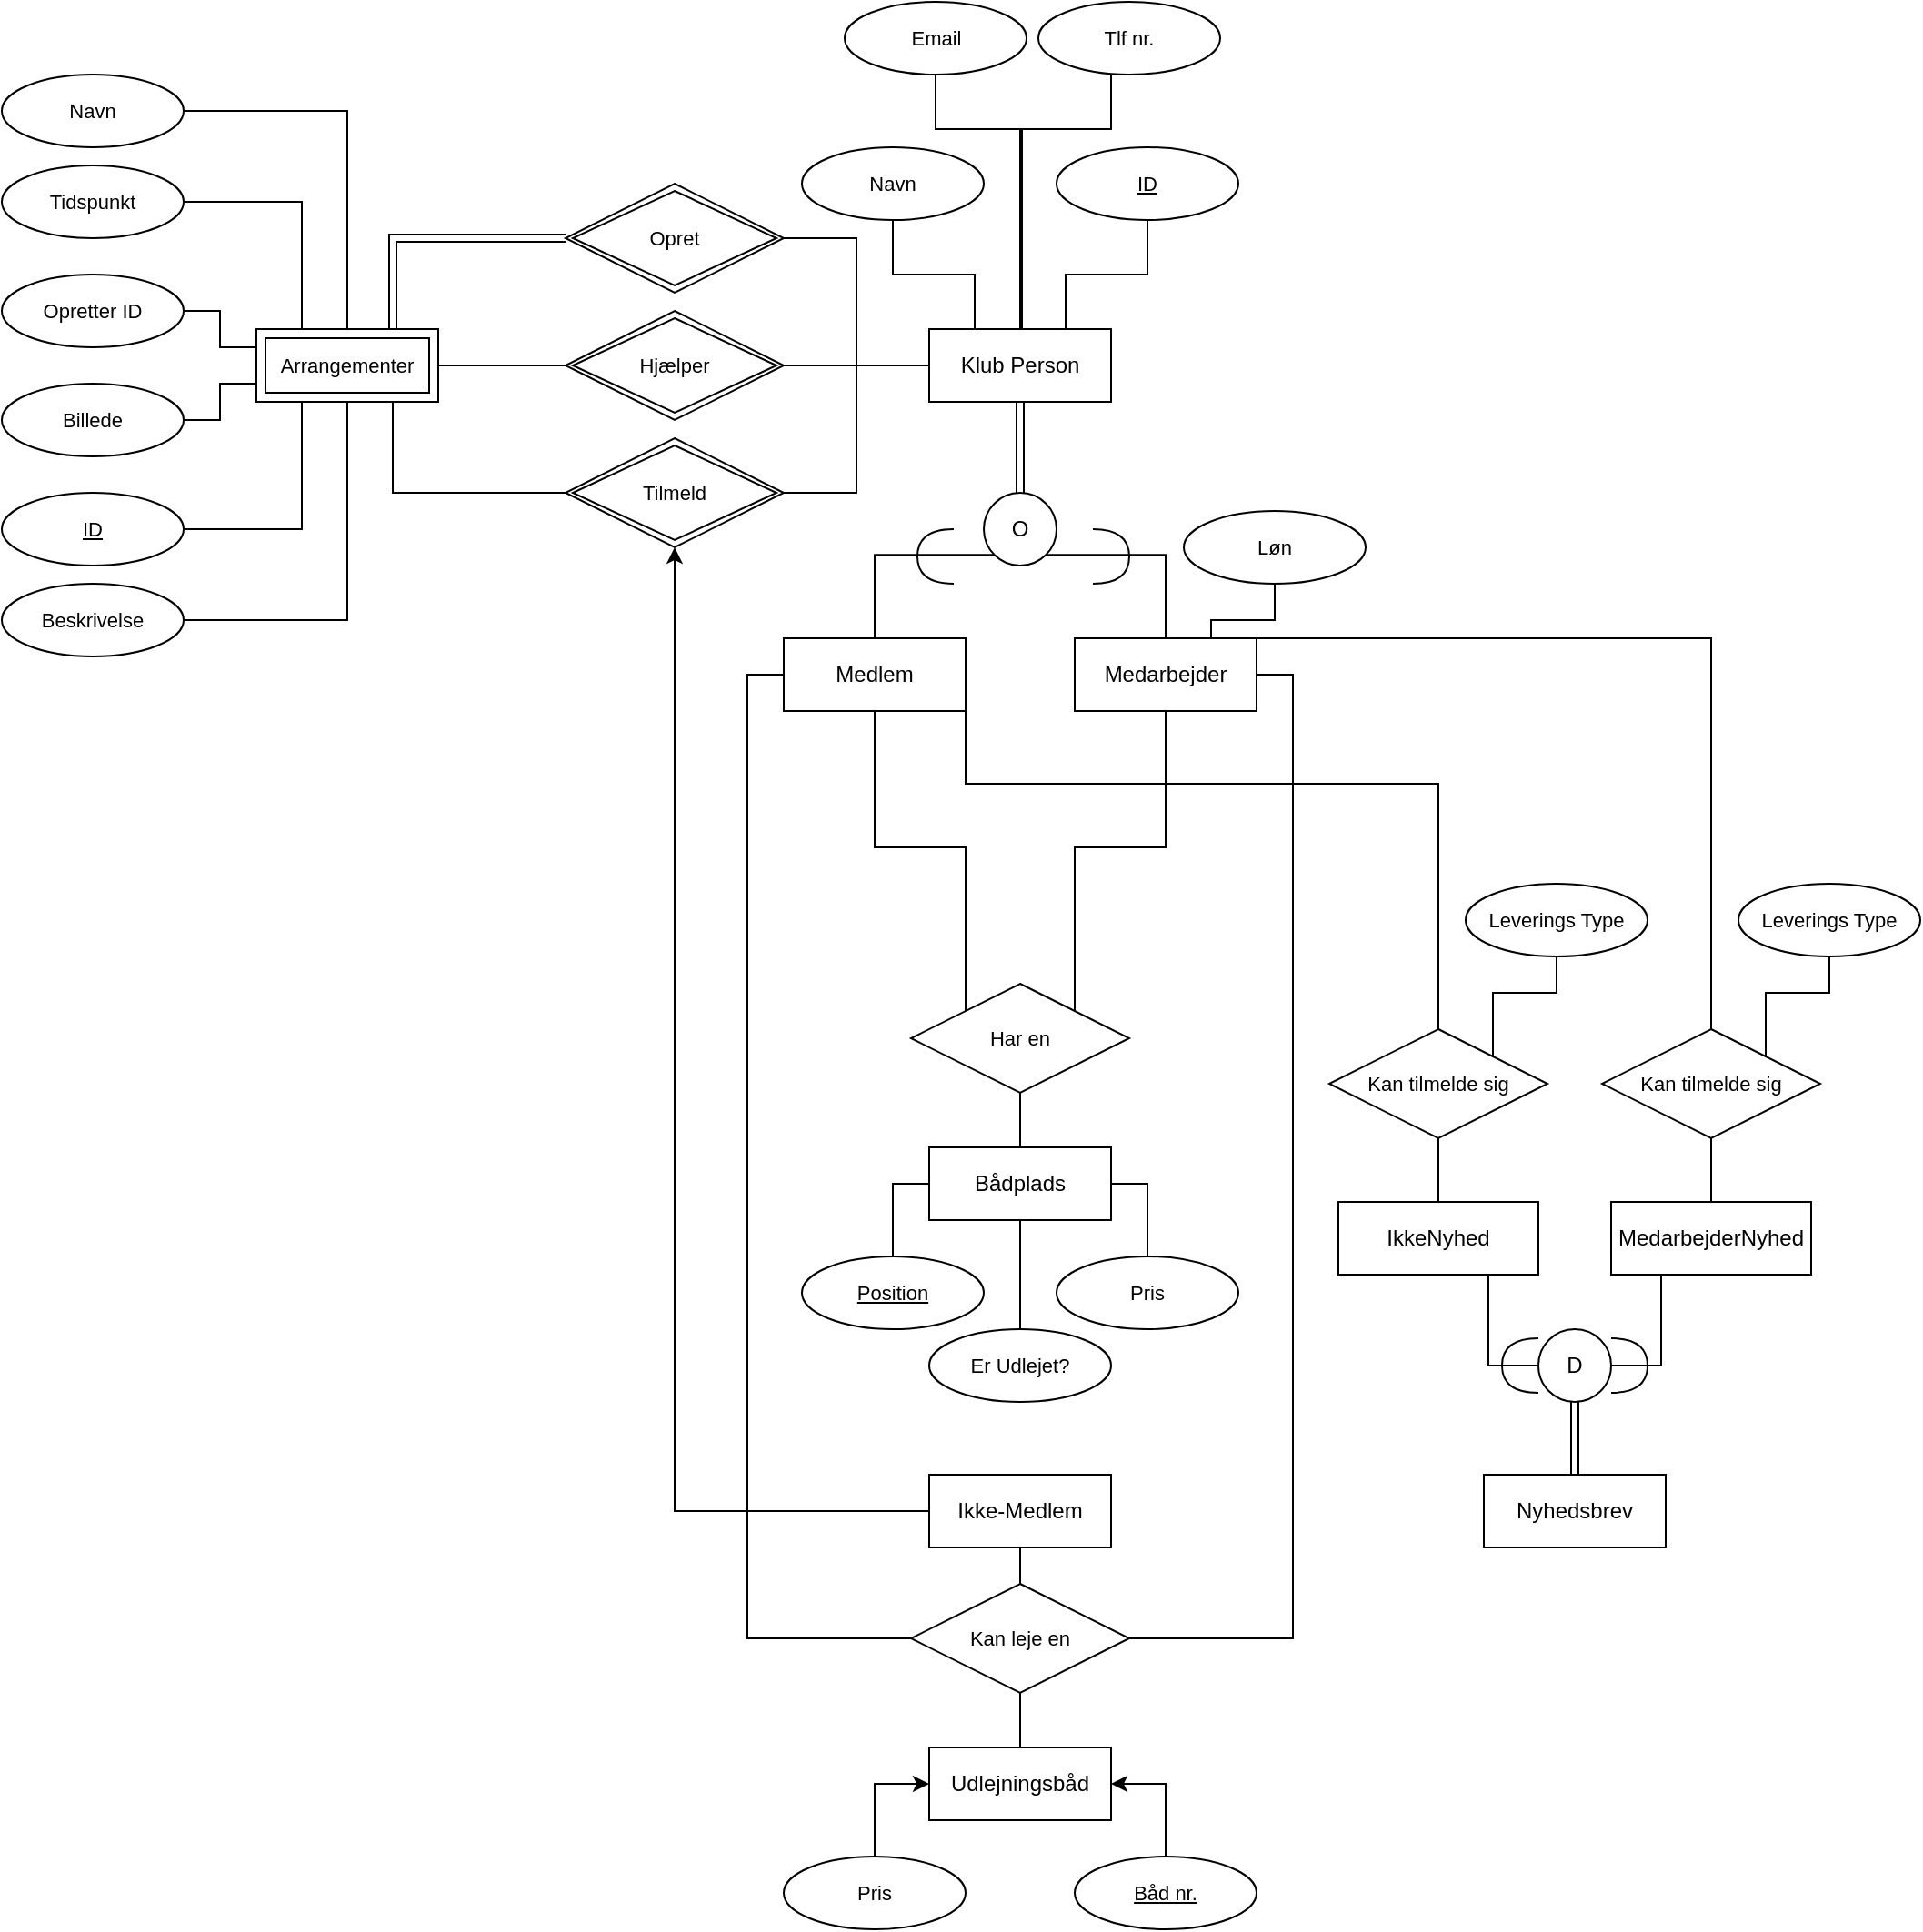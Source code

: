 <mxfile version="24.0.4" type="device">
  <diagram name="Page-1" id="0Zbd8G5VncU709x-szAZ">
    <mxGraphModel dx="1062" dy="619" grid="1" gridSize="10" guides="1" tooltips="1" connect="1" arrows="1" fold="1" page="1" pageScale="1" pageWidth="3300" pageHeight="4681" math="0" shadow="0">
      <root>
        <mxCell id="0" />
        <mxCell id="1" parent="0" />
        <mxCell id="HdUD7hzHtNREhUifunQa-23" style="edgeStyle=orthogonalEdgeStyle;rounded=0;orthogonalLoop=1;jettySize=auto;html=1;exitX=0.5;exitY=1;exitDx=0;exitDy=0;endArrow=none;endFill=0;shape=link;" parent="1" source="HdUD7hzHtNREhUifunQa-21" target="HdUD7hzHtNREhUifunQa-22" edge="1">
          <mxGeometry relative="1" as="geometry" />
        </mxCell>
        <mxCell id="HdUD7hzHtNREhUifunQa-49" style="edgeStyle=orthogonalEdgeStyle;rounded=0;orthogonalLoop=1;jettySize=auto;html=1;exitX=0.25;exitY=0;exitDx=0;exitDy=0;entryX=0.5;entryY=1;entryDx=0;entryDy=0;strokeColor=default;align=center;verticalAlign=middle;fontFamily=Helvetica;fontSize=11;fontColor=default;labelBackgroundColor=default;endArrow=none;endFill=0;" parent="1" source="HdUD7hzHtNREhUifunQa-21" target="HdUD7hzHtNREhUifunQa-48" edge="1">
          <mxGeometry relative="1" as="geometry" />
        </mxCell>
        <mxCell id="HdUD7hzHtNREhUifunQa-76" style="edgeStyle=orthogonalEdgeStyle;rounded=0;orthogonalLoop=1;jettySize=auto;html=1;exitX=0;exitY=0.5;exitDx=0;exitDy=0;entryX=1;entryY=0.5;entryDx=0;entryDy=0;strokeColor=default;align=center;verticalAlign=middle;fontFamily=Helvetica;fontSize=11;fontColor=default;labelBackgroundColor=default;endArrow=none;endFill=0;" parent="1" source="HdUD7hzHtNREhUifunQa-21" target="HdUD7hzHtNREhUifunQa-75" edge="1">
          <mxGeometry relative="1" as="geometry" />
        </mxCell>
        <mxCell id="HdUD7hzHtNREhUifunQa-21" value="Klub Person" style="whiteSpace=wrap;html=1;align=center;" parent="1" vertex="1">
          <mxGeometry x="970" y="430" width="100" height="40" as="geometry" />
        </mxCell>
        <mxCell id="HdUD7hzHtNREhUifunQa-26" style="edgeStyle=orthogonalEdgeStyle;rounded=0;orthogonalLoop=1;jettySize=auto;html=1;exitX=1;exitY=1;exitDx=0;exitDy=0;entryX=0.5;entryY=0;entryDx=0;entryDy=0;strokeColor=default;align=center;verticalAlign=middle;fontFamily=Helvetica;fontSize=11;fontColor=default;labelBackgroundColor=default;endArrow=none;endFill=0;" parent="1" source="HdUD7hzHtNREhUifunQa-22" target="HdUD7hzHtNREhUifunQa-25" edge="1">
          <mxGeometry relative="1" as="geometry" />
        </mxCell>
        <mxCell id="HdUD7hzHtNREhUifunQa-27" style="edgeStyle=orthogonalEdgeStyle;rounded=0;orthogonalLoop=1;jettySize=auto;html=1;exitX=0;exitY=1;exitDx=0;exitDy=0;entryX=0.5;entryY=0;entryDx=0;entryDy=0;strokeColor=default;align=center;verticalAlign=middle;fontFamily=Helvetica;fontSize=11;fontColor=default;labelBackgroundColor=default;endArrow=none;endFill=0;" parent="1" source="HdUD7hzHtNREhUifunQa-22" target="HdUD7hzHtNREhUifunQa-24" edge="1">
          <mxGeometry relative="1" as="geometry" />
        </mxCell>
        <mxCell id="HdUD7hzHtNREhUifunQa-22" value="O" style="ellipse;whiteSpace=wrap;html=1;aspect=fixed;" parent="1" vertex="1">
          <mxGeometry x="1000" y="520" width="40" height="40" as="geometry" />
        </mxCell>
        <mxCell id="HdUD7hzHtNREhUifunQa-57" style="edgeStyle=orthogonalEdgeStyle;rounded=0;orthogonalLoop=1;jettySize=auto;html=1;exitX=0.5;exitY=1;exitDx=0;exitDy=0;entryX=0;entryY=0;entryDx=0;entryDy=0;strokeColor=default;align=center;verticalAlign=middle;fontFamily=Helvetica;fontSize=11;fontColor=default;labelBackgroundColor=default;endArrow=none;endFill=0;" parent="1" source="HdUD7hzHtNREhUifunQa-24" target="HdUD7hzHtNREhUifunQa-55" edge="1">
          <mxGeometry relative="1" as="geometry" />
        </mxCell>
        <mxCell id="HdUD7hzHtNREhUifunQa-64" style="edgeStyle=orthogonalEdgeStyle;rounded=0;orthogonalLoop=1;jettySize=auto;html=1;exitX=0;exitY=0.5;exitDx=0;exitDy=0;entryX=0;entryY=0.5;entryDx=0;entryDy=0;strokeColor=default;align=center;verticalAlign=middle;fontFamily=Helvetica;fontSize=11;fontColor=default;labelBackgroundColor=default;endArrow=none;endFill=0;" parent="1" source="HdUD7hzHtNREhUifunQa-24" target="HdUD7hzHtNREhUifunQa-60" edge="1">
          <mxGeometry relative="1" as="geometry" />
        </mxCell>
        <mxCell id="TPy-PbvYe51R08lRRo0S-53" style="edgeStyle=orthogonalEdgeStyle;rounded=0;orthogonalLoop=1;jettySize=auto;html=1;exitX=1;exitY=1;exitDx=0;exitDy=0;entryX=0.5;entryY=0;entryDx=0;entryDy=0;endArrow=none;endFill=0;" edge="1" parent="1" source="HdUD7hzHtNREhUifunQa-24" target="TPy-PbvYe51R08lRRo0S-43">
          <mxGeometry relative="1" as="geometry">
            <Array as="points">
              <mxPoint x="990" y="680" />
              <mxPoint x="1250" y="680" />
            </Array>
          </mxGeometry>
        </mxCell>
        <mxCell id="HdUD7hzHtNREhUifunQa-24" value="Medlem" style="whiteSpace=wrap;html=1;align=center;" parent="1" vertex="1">
          <mxGeometry x="890" y="600" width="100" height="40" as="geometry" />
        </mxCell>
        <mxCell id="HdUD7hzHtNREhUifunQa-58" style="edgeStyle=orthogonalEdgeStyle;rounded=0;orthogonalLoop=1;jettySize=auto;html=1;exitX=0.5;exitY=1;exitDx=0;exitDy=0;entryX=1;entryY=0;entryDx=0;entryDy=0;strokeColor=default;align=center;verticalAlign=middle;fontFamily=Helvetica;fontSize=11;fontColor=default;labelBackgroundColor=default;endArrow=none;endFill=0;" parent="1" source="HdUD7hzHtNREhUifunQa-25" target="HdUD7hzHtNREhUifunQa-55" edge="1">
          <mxGeometry relative="1" as="geometry" />
        </mxCell>
        <mxCell id="HdUD7hzHtNREhUifunQa-63" style="edgeStyle=orthogonalEdgeStyle;rounded=0;orthogonalLoop=1;jettySize=auto;html=1;exitX=1;exitY=0.5;exitDx=0;exitDy=0;entryX=1;entryY=0.5;entryDx=0;entryDy=0;strokeColor=default;align=center;verticalAlign=middle;fontFamily=Helvetica;fontSize=11;fontColor=default;labelBackgroundColor=default;endArrow=none;endFill=0;" parent="1" source="HdUD7hzHtNREhUifunQa-25" target="HdUD7hzHtNREhUifunQa-60" edge="1">
          <mxGeometry relative="1" as="geometry" />
        </mxCell>
        <mxCell id="TPy-PbvYe51R08lRRo0S-49" style="edgeStyle=orthogonalEdgeStyle;rounded=0;orthogonalLoop=1;jettySize=auto;html=1;exitX=1;exitY=0;exitDx=0;exitDy=0;entryX=0.5;entryY=0;entryDx=0;entryDy=0;endArrow=none;endFill=0;" edge="1" parent="1" source="HdUD7hzHtNREhUifunQa-25" target="HdUD7hzHtNREhUifunQa-81">
          <mxGeometry relative="1" as="geometry">
            <Array as="points">
              <mxPoint x="1400" y="600" />
            </Array>
          </mxGeometry>
        </mxCell>
        <mxCell id="HdUD7hzHtNREhUifunQa-25" value="Medarbejder" style="whiteSpace=wrap;html=1;align=center;" parent="1" vertex="1">
          <mxGeometry x="1050" y="600" width="100" height="40" as="geometry" />
        </mxCell>
        <mxCell id="HdUD7hzHtNREhUifunQa-28" value="" style="shape=requiredInterface;html=1;verticalLabelPosition=bottom;sketch=0;" parent="1" vertex="1">
          <mxGeometry x="1060" y="540" width="20" height="30" as="geometry" />
        </mxCell>
        <mxCell id="HdUD7hzHtNREhUifunQa-31" value="" style="shape=requiredInterface;html=1;verticalLabelPosition=bottom;sketch=0;rotation=-180;" parent="1" vertex="1">
          <mxGeometry x="963.5" y="540" width="20" height="30" as="geometry" />
        </mxCell>
        <mxCell id="HdUD7hzHtNREhUifunQa-65" style="edgeStyle=orthogonalEdgeStyle;rounded=0;orthogonalLoop=1;jettySize=auto;html=1;exitX=0.5;exitY=1;exitDx=0;exitDy=0;entryX=0.5;entryY=0;entryDx=0;entryDy=0;strokeColor=default;align=center;verticalAlign=middle;fontFamily=Helvetica;fontSize=11;fontColor=default;labelBackgroundColor=default;endArrow=none;endFill=0;" parent="1" source="HdUD7hzHtNREhUifunQa-33" target="HdUD7hzHtNREhUifunQa-60" edge="1">
          <mxGeometry relative="1" as="geometry" />
        </mxCell>
        <mxCell id="TPy-PbvYe51R08lRRo0S-33" style="edgeStyle=orthogonalEdgeStyle;rounded=0;orthogonalLoop=1;jettySize=auto;html=1;exitX=0;exitY=0.5;exitDx=0;exitDy=0;entryX=0.5;entryY=1;entryDx=0;entryDy=0;" edge="1" parent="1" source="HdUD7hzHtNREhUifunQa-33" target="HdUD7hzHtNREhUifunQa-75">
          <mxGeometry relative="1" as="geometry" />
        </mxCell>
        <mxCell id="HdUD7hzHtNREhUifunQa-33" value="Ikke-Medlem" style="whiteSpace=wrap;html=1;align=center;" parent="1" vertex="1">
          <mxGeometry x="970" y="1060" width="100" height="40" as="geometry" />
        </mxCell>
        <mxCell id="HdUD7hzHtNREhUifunQa-36" value="Nyhedsbrev" style="whiteSpace=wrap;html=1;align=center;" parent="1" vertex="1">
          <mxGeometry x="1275" y="1060" width="100" height="40" as="geometry" />
        </mxCell>
        <mxCell id="HdUD7hzHtNREhUifunQa-68" style="edgeStyle=orthogonalEdgeStyle;rounded=0;orthogonalLoop=1;jettySize=auto;html=1;exitX=0.25;exitY=1;exitDx=0;exitDy=0;entryX=1;entryY=0.5;entryDx=0;entryDy=0;strokeColor=default;align=center;verticalAlign=middle;fontFamily=Helvetica;fontSize=11;fontColor=default;labelBackgroundColor=default;endArrow=none;endFill=0;" parent="1" source="HdUD7hzHtNREhUifunQa-37" target="HdUD7hzHtNREhUifunQa-39" edge="1">
          <mxGeometry relative="1" as="geometry" />
        </mxCell>
        <mxCell id="HdUD7hzHtNREhUifunQa-37" value="MedarbejderNyhed" style="whiteSpace=wrap;html=1;align=center;" parent="1" vertex="1">
          <mxGeometry x="1345" y="910" width="110" height="40" as="geometry" />
        </mxCell>
        <mxCell id="HdUD7hzHtNREhUifunQa-67" style="edgeStyle=orthogonalEdgeStyle;rounded=0;orthogonalLoop=1;jettySize=auto;html=1;exitX=0.75;exitY=1;exitDx=0;exitDy=0;entryX=0;entryY=0.5;entryDx=0;entryDy=0;strokeColor=default;align=center;verticalAlign=middle;fontFamily=Helvetica;fontSize=11;fontColor=default;labelBackgroundColor=default;endArrow=none;endFill=0;" parent="1" source="HdUD7hzHtNREhUifunQa-38" target="HdUD7hzHtNREhUifunQa-39" edge="1">
          <mxGeometry relative="1" as="geometry" />
        </mxCell>
        <mxCell id="HdUD7hzHtNREhUifunQa-38" value="IkkeNyhed" style="whiteSpace=wrap;html=1;align=center;" parent="1" vertex="1">
          <mxGeometry x="1195" y="910" width="110" height="40" as="geometry" />
        </mxCell>
        <mxCell id="HdUD7hzHtNREhUifunQa-69" style="edgeStyle=orthogonalEdgeStyle;rounded=0;orthogonalLoop=1;jettySize=auto;html=1;exitX=0.5;exitY=1;exitDx=0;exitDy=0;entryX=0.5;entryY=0;entryDx=0;entryDy=0;strokeColor=default;align=center;verticalAlign=middle;fontFamily=Helvetica;fontSize=11;fontColor=default;labelBackgroundColor=default;endArrow=none;endFill=0;shape=link;" parent="1" source="HdUD7hzHtNREhUifunQa-39" target="HdUD7hzHtNREhUifunQa-36" edge="1">
          <mxGeometry relative="1" as="geometry" />
        </mxCell>
        <mxCell id="HdUD7hzHtNREhUifunQa-39" value="D" style="ellipse;whiteSpace=wrap;html=1;aspect=fixed;" parent="1" vertex="1">
          <mxGeometry x="1305" y="980" width="40" height="40" as="geometry" />
        </mxCell>
        <mxCell id="HdUD7hzHtNREhUifunQa-47" style="edgeStyle=orthogonalEdgeStyle;rounded=0;orthogonalLoop=1;jettySize=auto;html=1;exitX=0.5;exitY=1;exitDx=0;exitDy=0;entryX=0.75;entryY=0;entryDx=0;entryDy=0;strokeColor=default;align=center;verticalAlign=middle;fontFamily=Helvetica;fontSize=11;fontColor=default;labelBackgroundColor=default;endArrow=none;endFill=0;" parent="1" source="HdUD7hzHtNREhUifunQa-46" target="HdUD7hzHtNREhUifunQa-21" edge="1">
          <mxGeometry relative="1" as="geometry" />
        </mxCell>
        <mxCell id="HdUD7hzHtNREhUifunQa-46" value="ID" style="ellipse;whiteSpace=wrap;html=1;align=center;fontStyle=4;fontFamily=Helvetica;fontSize=11;fontColor=default;labelBackgroundColor=default;" parent="1" vertex="1">
          <mxGeometry x="1040" y="330" width="100" height="40" as="geometry" />
        </mxCell>
        <mxCell id="HdUD7hzHtNREhUifunQa-48" value="Navn" style="ellipse;whiteSpace=wrap;html=1;align=center;fontFamily=Helvetica;fontSize=11;fontColor=default;labelBackgroundColor=default;" parent="1" vertex="1">
          <mxGeometry x="900" y="330" width="100" height="40" as="geometry" />
        </mxCell>
        <mxCell id="TPy-PbvYe51R08lRRo0S-34" style="edgeStyle=orthogonalEdgeStyle;rounded=0;orthogonalLoop=1;jettySize=auto;html=1;exitX=0.5;exitY=1;exitDx=0;exitDy=0;endArrow=none;endFill=0;" edge="1" parent="1" source="HdUD7hzHtNREhUifunQa-50">
          <mxGeometry relative="1" as="geometry">
            <mxPoint x="1020.0" y="430.0" as="targetPoint" />
            <Array as="points">
              <mxPoint x="973" y="320" />
              <mxPoint x="1021" y="320" />
              <mxPoint x="1021" y="430" />
            </Array>
          </mxGeometry>
        </mxCell>
        <mxCell id="HdUD7hzHtNREhUifunQa-50" value="Email" style="ellipse;whiteSpace=wrap;html=1;align=center;fontFamily=Helvetica;fontSize=11;fontColor=default;labelBackgroundColor=default;" parent="1" vertex="1">
          <mxGeometry x="923.5" y="250" width="100" height="40" as="geometry" />
        </mxCell>
        <mxCell id="HdUD7hzHtNREhUifunQa-52" value="Bådplads" style="whiteSpace=wrap;html=1;align=center;" parent="1" vertex="1">
          <mxGeometry x="970" y="880" width="100" height="40" as="geometry" />
        </mxCell>
        <mxCell id="HdUD7hzHtNREhUifunQa-53" value="Udlejningsbåd" style="whiteSpace=wrap;html=1;align=center;" parent="1" vertex="1">
          <mxGeometry x="970" y="1210" width="100" height="40" as="geometry" />
        </mxCell>
        <mxCell id="HdUD7hzHtNREhUifunQa-59" style="edgeStyle=orthogonalEdgeStyle;rounded=0;orthogonalLoop=1;jettySize=auto;html=1;exitX=0.5;exitY=1;exitDx=0;exitDy=0;entryX=0.5;entryY=0;entryDx=0;entryDy=0;strokeColor=default;align=center;verticalAlign=middle;fontFamily=Helvetica;fontSize=11;fontColor=default;labelBackgroundColor=default;endArrow=none;endFill=0;" parent="1" source="HdUD7hzHtNREhUifunQa-55" target="HdUD7hzHtNREhUifunQa-52" edge="1">
          <mxGeometry relative="1" as="geometry" />
        </mxCell>
        <mxCell id="HdUD7hzHtNREhUifunQa-55" value="Har en" style="shape=rhombus;perimeter=rhombusPerimeter;whiteSpace=wrap;html=1;align=center;fontFamily=Helvetica;fontSize=11;fontColor=default;labelBackgroundColor=default;" parent="1" vertex="1">
          <mxGeometry x="960" y="790" width="120" height="60" as="geometry" />
        </mxCell>
        <mxCell id="HdUD7hzHtNREhUifunQa-66" style="edgeStyle=orthogonalEdgeStyle;rounded=0;orthogonalLoop=1;jettySize=auto;html=1;exitX=0.5;exitY=1;exitDx=0;exitDy=0;entryX=0.5;entryY=0;entryDx=0;entryDy=0;strokeColor=default;align=center;verticalAlign=middle;fontFamily=Helvetica;fontSize=11;fontColor=default;labelBackgroundColor=default;endArrow=none;endFill=0;" parent="1" source="HdUD7hzHtNREhUifunQa-60" target="HdUD7hzHtNREhUifunQa-53" edge="1">
          <mxGeometry relative="1" as="geometry" />
        </mxCell>
        <mxCell id="HdUD7hzHtNREhUifunQa-60" value="Kan leje en" style="shape=rhombus;perimeter=rhombusPerimeter;whiteSpace=wrap;html=1;align=center;fontFamily=Helvetica;fontSize=11;fontColor=default;labelBackgroundColor=default;" parent="1" vertex="1">
          <mxGeometry x="960" y="1120" width="120" height="60" as="geometry" />
        </mxCell>
        <mxCell id="HdUD7hzHtNREhUifunQa-70" value="Arrangementer" style="shape=ext;margin=3;double=1;whiteSpace=wrap;html=1;align=center;fontFamily=Helvetica;fontSize=11;fontColor=default;labelBackgroundColor=default;" parent="1" vertex="1">
          <mxGeometry x="600" y="430" width="100" height="40" as="geometry" />
        </mxCell>
        <mxCell id="HdUD7hzHtNREhUifunQa-74" style="edgeStyle=orthogonalEdgeStyle;rounded=0;orthogonalLoop=1;jettySize=auto;html=1;exitX=1;exitY=0.5;exitDx=0;exitDy=0;entryX=0;entryY=0.5;entryDx=0;entryDy=0;strokeColor=default;align=center;verticalAlign=middle;fontFamily=Helvetica;fontSize=11;fontColor=default;labelBackgroundColor=default;endArrow=none;endFill=0;" parent="1" source="HdUD7hzHtNREhUifunQa-72" target="HdUD7hzHtNREhUifunQa-21" edge="1">
          <mxGeometry relative="1" as="geometry" />
        </mxCell>
        <mxCell id="TPy-PbvYe51R08lRRo0S-32" style="edgeStyle=orthogonalEdgeStyle;rounded=0;orthogonalLoop=1;jettySize=auto;html=1;exitX=0;exitY=0.5;exitDx=0;exitDy=0;entryX=0.75;entryY=0;entryDx=0;entryDy=0;endArrow=none;endFill=0;shape=link;" edge="1" parent="1" source="HdUD7hzHtNREhUifunQa-72" target="HdUD7hzHtNREhUifunQa-70">
          <mxGeometry relative="1" as="geometry" />
        </mxCell>
        <mxCell id="HdUD7hzHtNREhUifunQa-72" value="Opret" style="shape=rhombus;double=1;perimeter=rhombusPerimeter;whiteSpace=wrap;html=1;align=center;fontFamily=Helvetica;fontSize=11;fontColor=default;labelBackgroundColor=default;" parent="1" vertex="1">
          <mxGeometry x="770" y="350" width="120" height="60" as="geometry" />
        </mxCell>
        <mxCell id="TPy-PbvYe51R08lRRo0S-31" style="edgeStyle=orthogonalEdgeStyle;rounded=0;orthogonalLoop=1;jettySize=auto;html=1;exitX=0;exitY=0.5;exitDx=0;exitDy=0;entryX=0.75;entryY=1;entryDx=0;entryDy=0;startArrow=none;startFill=0;endArrow=none;endFill=0;" edge="1" parent="1" source="HdUD7hzHtNREhUifunQa-75" target="HdUD7hzHtNREhUifunQa-70">
          <mxGeometry relative="1" as="geometry" />
        </mxCell>
        <mxCell id="HdUD7hzHtNREhUifunQa-75" value="Tilmeld" style="shape=rhombus;double=1;perimeter=rhombusPerimeter;whiteSpace=wrap;html=1;align=center;fontFamily=Helvetica;fontSize=11;fontColor=default;labelBackgroundColor=default;" parent="1" vertex="1">
          <mxGeometry x="770" y="490" width="120" height="60" as="geometry" />
        </mxCell>
        <mxCell id="HdUD7hzHtNREhUifunQa-79" style="edgeStyle=orthogonalEdgeStyle;rounded=0;orthogonalLoop=1;jettySize=auto;html=1;exitX=0;exitY=0.5;exitDx=0;exitDy=0;entryX=1;entryY=0.5;entryDx=0;entryDy=0;strokeColor=default;align=center;verticalAlign=middle;fontFamily=Helvetica;fontSize=11;fontColor=default;labelBackgroundColor=default;endArrow=none;endFill=0;" parent="1" source="HdUD7hzHtNREhUifunQa-78" target="HdUD7hzHtNREhUifunQa-70" edge="1">
          <mxGeometry relative="1" as="geometry" />
        </mxCell>
        <mxCell id="HdUD7hzHtNREhUifunQa-80" style="edgeStyle=orthogonalEdgeStyle;rounded=0;orthogonalLoop=1;jettySize=auto;html=1;exitX=1;exitY=0.5;exitDx=0;exitDy=0;entryX=0;entryY=0.5;entryDx=0;entryDy=0;strokeColor=default;align=center;verticalAlign=middle;fontFamily=Helvetica;fontSize=11;fontColor=default;labelBackgroundColor=default;endArrow=none;endFill=0;" parent="1" source="HdUD7hzHtNREhUifunQa-78" target="HdUD7hzHtNREhUifunQa-21" edge="1">
          <mxGeometry relative="1" as="geometry" />
        </mxCell>
        <mxCell id="HdUD7hzHtNREhUifunQa-78" value="Hjælper" style="shape=rhombus;double=1;perimeter=rhombusPerimeter;whiteSpace=wrap;html=1;align=center;fontFamily=Helvetica;fontSize=11;fontColor=default;labelBackgroundColor=default;" parent="1" vertex="1">
          <mxGeometry x="770" y="420" width="120" height="60" as="geometry" />
        </mxCell>
        <mxCell id="HdUD7hzHtNREhUifunQa-90" style="edgeStyle=orthogonalEdgeStyle;rounded=0;orthogonalLoop=1;jettySize=auto;html=1;exitX=0.5;exitY=1;exitDx=0;exitDy=0;entryX=0.5;entryY=0;entryDx=0;entryDy=0;strokeColor=default;align=center;verticalAlign=middle;fontFamily=Helvetica;fontSize=11;fontColor=default;labelBackgroundColor=default;endArrow=none;endFill=0;" parent="1" source="HdUD7hzHtNREhUifunQa-81" target="HdUD7hzHtNREhUifunQa-37" edge="1">
          <mxGeometry relative="1" as="geometry" />
        </mxCell>
        <mxCell id="HdUD7hzHtNREhUifunQa-81" value="Kan tilmelde sig" style="shape=rhombus;perimeter=rhombusPerimeter;whiteSpace=wrap;html=1;align=center;fontFamily=Helvetica;fontSize=11;fontColor=default;labelBackgroundColor=default;" parent="1" vertex="1">
          <mxGeometry x="1340" y="815" width="120" height="60" as="geometry" />
        </mxCell>
        <mxCell id="TPy-PbvYe51R08lRRo0S-48" style="edgeStyle=orthogonalEdgeStyle;rounded=0;orthogonalLoop=1;jettySize=auto;html=1;exitX=0.5;exitY=1;exitDx=0;exitDy=0;entryX=1;entryY=0;entryDx=0;entryDy=0;endArrow=none;endFill=0;" edge="1" parent="1" source="HdUD7hzHtNREhUifunQa-86" target="HdUD7hzHtNREhUifunQa-81">
          <mxGeometry relative="1" as="geometry" />
        </mxCell>
        <mxCell id="HdUD7hzHtNREhUifunQa-86" value="Leverings Type" style="ellipse;whiteSpace=wrap;html=1;align=center;fontFamily=Helvetica;fontSize=11;fontColor=default;labelBackgroundColor=default;" parent="1" vertex="1">
          <mxGeometry x="1415" y="735" width="100" height="40" as="geometry" />
        </mxCell>
        <mxCell id="TPy-PbvYe51R08lRRo0S-1" value="" style="shape=requiredInterface;html=1;verticalLabelPosition=bottom;sketch=0;rotation=-180;" vertex="1" parent="1">
          <mxGeometry x="1285" y="985" width="20" height="30" as="geometry" />
        </mxCell>
        <mxCell id="TPy-PbvYe51R08lRRo0S-4" value="" style="shape=requiredInterface;html=1;verticalLabelPosition=bottom;sketch=0;rotation=0;" vertex="1" parent="1">
          <mxGeometry x="1345" y="985" width="20" height="30" as="geometry" />
        </mxCell>
        <mxCell id="TPy-PbvYe51R08lRRo0S-15" style="edgeStyle=orthogonalEdgeStyle;rounded=0;orthogonalLoop=1;jettySize=auto;html=1;exitX=1;exitY=0.5;exitDx=0;exitDy=0;entryX=0.5;entryY=0;entryDx=0;entryDy=0;endArrow=none;endFill=0;" edge="1" parent="1" source="TPy-PbvYe51R08lRRo0S-6" target="HdUD7hzHtNREhUifunQa-70">
          <mxGeometry relative="1" as="geometry" />
        </mxCell>
        <mxCell id="TPy-PbvYe51R08lRRo0S-6" value="Navn" style="ellipse;whiteSpace=wrap;html=1;align=center;fontFamily=Helvetica;fontSize=11;fontColor=default;labelBackgroundColor=default;" vertex="1" parent="1">
          <mxGeometry x="460" y="290" width="100" height="40" as="geometry" />
        </mxCell>
        <mxCell id="TPy-PbvYe51R08lRRo0S-14" style="edgeStyle=orthogonalEdgeStyle;rounded=0;orthogonalLoop=1;jettySize=auto;html=1;exitX=1;exitY=0.5;exitDx=0;exitDy=0;entryX=0.25;entryY=0;entryDx=0;entryDy=0;endArrow=none;endFill=0;" edge="1" parent="1" source="TPy-PbvYe51R08lRRo0S-8" target="HdUD7hzHtNREhUifunQa-70">
          <mxGeometry relative="1" as="geometry" />
        </mxCell>
        <mxCell id="TPy-PbvYe51R08lRRo0S-8" value="Tidspunkt" style="ellipse;whiteSpace=wrap;html=1;align=center;fontFamily=Helvetica;fontSize=11;fontColor=default;labelBackgroundColor=default;" vertex="1" parent="1">
          <mxGeometry x="460" y="340" width="100" height="40" as="geometry" />
        </mxCell>
        <mxCell id="TPy-PbvYe51R08lRRo0S-12" style="edgeStyle=orthogonalEdgeStyle;rounded=0;orthogonalLoop=1;jettySize=auto;html=1;exitX=1;exitY=0.5;exitDx=0;exitDy=0;entryX=0.25;entryY=1;entryDx=0;entryDy=0;endArrow=none;endFill=0;" edge="1" parent="1" source="TPy-PbvYe51R08lRRo0S-9" target="HdUD7hzHtNREhUifunQa-70">
          <mxGeometry relative="1" as="geometry" />
        </mxCell>
        <mxCell id="TPy-PbvYe51R08lRRo0S-9" value="&lt;u&gt;ID&lt;/u&gt;" style="ellipse;whiteSpace=wrap;html=1;align=center;fontFamily=Helvetica;fontSize=11;fontColor=default;labelBackgroundColor=default;" vertex="1" parent="1">
          <mxGeometry x="460" y="520" width="100" height="40" as="geometry" />
        </mxCell>
        <mxCell id="TPy-PbvYe51R08lRRo0S-11" style="edgeStyle=orthogonalEdgeStyle;rounded=0;orthogonalLoop=1;jettySize=auto;html=1;exitX=1;exitY=0.5;exitDx=0;exitDy=0;entryX=0.5;entryY=1;entryDx=0;entryDy=0;endArrow=none;endFill=0;" edge="1" parent="1" source="TPy-PbvYe51R08lRRo0S-10" target="HdUD7hzHtNREhUifunQa-70">
          <mxGeometry relative="1" as="geometry" />
        </mxCell>
        <mxCell id="TPy-PbvYe51R08lRRo0S-10" value="Beskrivelse" style="ellipse;whiteSpace=wrap;html=1;align=center;fontFamily=Helvetica;fontSize=11;fontColor=default;labelBackgroundColor=default;" vertex="1" parent="1">
          <mxGeometry x="460" y="570" width="100" height="40" as="geometry" />
        </mxCell>
        <mxCell id="TPy-PbvYe51R08lRRo0S-23" style="edgeStyle=orthogonalEdgeStyle;rounded=0;orthogonalLoop=1;jettySize=auto;html=1;exitX=1;exitY=0.5;exitDx=0;exitDy=0;entryX=0;entryY=0.25;entryDx=0;entryDy=0;endArrow=none;endFill=0;" edge="1" parent="1" source="TPy-PbvYe51R08lRRo0S-17" target="HdUD7hzHtNREhUifunQa-70">
          <mxGeometry relative="1" as="geometry" />
        </mxCell>
        <mxCell id="TPy-PbvYe51R08lRRo0S-17" value="Opretter ID" style="ellipse;whiteSpace=wrap;html=1;align=center;fontFamily=Helvetica;fontSize=11;fontColor=default;labelBackgroundColor=default;" vertex="1" parent="1">
          <mxGeometry x="460" y="400" width="100" height="40" as="geometry" />
        </mxCell>
        <mxCell id="TPy-PbvYe51R08lRRo0S-20" style="edgeStyle=orthogonalEdgeStyle;rounded=0;orthogonalLoop=1;jettySize=auto;html=1;exitX=1;exitY=0.5;exitDx=0;exitDy=0;entryX=0;entryY=0.75;entryDx=0;entryDy=0;endArrow=none;endFill=0;" edge="1" parent="1" source="TPy-PbvYe51R08lRRo0S-19" target="HdUD7hzHtNREhUifunQa-70">
          <mxGeometry relative="1" as="geometry" />
        </mxCell>
        <mxCell id="TPy-PbvYe51R08lRRo0S-19" value="Billede" style="ellipse;whiteSpace=wrap;html=1;align=center;fontFamily=Helvetica;fontSize=11;fontColor=default;labelBackgroundColor=default;" vertex="1" parent="1">
          <mxGeometry x="460" y="460" width="100" height="40" as="geometry" />
        </mxCell>
        <mxCell id="TPy-PbvYe51R08lRRo0S-30" style="edgeStyle=orthogonalEdgeStyle;rounded=0;orthogonalLoop=1;jettySize=auto;html=1;exitX=0.5;exitY=1;exitDx=0;exitDy=0;entryX=0.5;entryY=0;entryDx=0;entryDy=0;endArrow=none;endFill=0;" edge="1" parent="1" source="TPy-PbvYe51R08lRRo0S-29" target="HdUD7hzHtNREhUifunQa-21">
          <mxGeometry relative="1" as="geometry">
            <Array as="points">
              <mxPoint x="1070" y="320" />
              <mxPoint x="1020" y="320" />
            </Array>
          </mxGeometry>
        </mxCell>
        <mxCell id="TPy-PbvYe51R08lRRo0S-29" value="Tlf nr." style="ellipse;whiteSpace=wrap;html=1;align=center;fontFamily=Helvetica;fontSize=11;fontColor=default;labelBackgroundColor=default;" vertex="1" parent="1">
          <mxGeometry x="1030" y="250" width="100" height="40" as="geometry" />
        </mxCell>
        <mxCell id="TPy-PbvYe51R08lRRo0S-36" style="edgeStyle=orthogonalEdgeStyle;rounded=0;orthogonalLoop=1;jettySize=auto;html=1;exitX=0.5;exitY=0;exitDx=0;exitDy=0;entryX=0;entryY=0.5;entryDx=0;entryDy=0;endArrow=none;endFill=0;" edge="1" parent="1" source="TPy-PbvYe51R08lRRo0S-35" target="HdUD7hzHtNREhUifunQa-52">
          <mxGeometry relative="1" as="geometry" />
        </mxCell>
        <mxCell id="TPy-PbvYe51R08lRRo0S-35" value="&lt;u&gt;Position&lt;/u&gt;" style="ellipse;whiteSpace=wrap;html=1;align=center;fontFamily=Helvetica;fontSize=11;fontColor=default;labelBackgroundColor=default;" vertex="1" parent="1">
          <mxGeometry x="900" y="940" width="100" height="40" as="geometry" />
        </mxCell>
        <mxCell id="TPy-PbvYe51R08lRRo0S-38" style="edgeStyle=orthogonalEdgeStyle;rounded=0;orthogonalLoop=1;jettySize=auto;html=1;exitX=0.5;exitY=0;exitDx=0;exitDy=0;entryX=1;entryY=0.5;entryDx=0;entryDy=0;endArrow=none;endFill=0;" edge="1" parent="1" source="TPy-PbvYe51R08lRRo0S-37" target="HdUD7hzHtNREhUifunQa-52">
          <mxGeometry relative="1" as="geometry">
            <Array as="points">
              <mxPoint x="1090" y="900" />
            </Array>
          </mxGeometry>
        </mxCell>
        <mxCell id="TPy-PbvYe51R08lRRo0S-37" value="Pris" style="ellipse;whiteSpace=wrap;html=1;align=center;fontFamily=Helvetica;fontSize=11;fontColor=default;labelBackgroundColor=default;" vertex="1" parent="1">
          <mxGeometry x="1040" y="940" width="100" height="40" as="geometry" />
        </mxCell>
        <mxCell id="TPy-PbvYe51R08lRRo0S-41" style="edgeStyle=orthogonalEdgeStyle;rounded=0;orthogonalLoop=1;jettySize=auto;html=1;exitX=0.5;exitY=0;exitDx=0;exitDy=0;entryX=0.5;entryY=1;entryDx=0;entryDy=0;endArrow=none;endFill=0;" edge="1" parent="1" source="TPy-PbvYe51R08lRRo0S-40" target="HdUD7hzHtNREhUifunQa-52">
          <mxGeometry relative="1" as="geometry" />
        </mxCell>
        <mxCell id="TPy-PbvYe51R08lRRo0S-40" value="Er Udlejet?" style="ellipse;whiteSpace=wrap;html=1;align=center;fontFamily=Helvetica;fontSize=11;fontColor=default;labelBackgroundColor=default;" vertex="1" parent="1">
          <mxGeometry x="970" y="980" width="100" height="40" as="geometry" />
        </mxCell>
        <mxCell id="TPy-PbvYe51R08lRRo0S-52" style="edgeStyle=orthogonalEdgeStyle;rounded=0;orthogonalLoop=1;jettySize=auto;html=1;exitX=0.5;exitY=1;exitDx=0;exitDy=0;entryX=0.5;entryY=0;entryDx=0;entryDy=0;endArrow=none;endFill=0;" edge="1" parent="1" source="TPy-PbvYe51R08lRRo0S-43" target="HdUD7hzHtNREhUifunQa-38">
          <mxGeometry relative="1" as="geometry" />
        </mxCell>
        <mxCell id="TPy-PbvYe51R08lRRo0S-43" value="Kan tilmelde sig" style="shape=rhombus;perimeter=rhombusPerimeter;whiteSpace=wrap;html=1;align=center;fontFamily=Helvetica;fontSize=11;fontColor=default;labelBackgroundColor=default;" vertex="1" parent="1">
          <mxGeometry x="1190" y="815" width="120" height="60" as="geometry" />
        </mxCell>
        <mxCell id="TPy-PbvYe51R08lRRo0S-47" style="edgeStyle=orthogonalEdgeStyle;rounded=0;orthogonalLoop=1;jettySize=auto;html=1;exitX=0.5;exitY=1;exitDx=0;exitDy=0;entryX=1;entryY=0;entryDx=0;entryDy=0;endArrow=none;endFill=0;" edge="1" parent="1" source="TPy-PbvYe51R08lRRo0S-45" target="TPy-PbvYe51R08lRRo0S-43">
          <mxGeometry relative="1" as="geometry" />
        </mxCell>
        <mxCell id="TPy-PbvYe51R08lRRo0S-45" value="Leverings Type" style="ellipse;whiteSpace=wrap;html=1;align=center;fontFamily=Helvetica;fontSize=11;fontColor=default;labelBackgroundColor=default;" vertex="1" parent="1">
          <mxGeometry x="1265" y="735" width="100" height="40" as="geometry" />
        </mxCell>
        <mxCell id="TPy-PbvYe51R08lRRo0S-58" style="edgeStyle=orthogonalEdgeStyle;rounded=0;orthogonalLoop=1;jettySize=auto;html=1;exitX=0.5;exitY=0;exitDx=0;exitDy=0;entryX=0;entryY=0.5;entryDx=0;entryDy=0;" edge="1" parent="1" source="TPy-PbvYe51R08lRRo0S-54" target="HdUD7hzHtNREhUifunQa-53">
          <mxGeometry relative="1" as="geometry" />
        </mxCell>
        <mxCell id="TPy-PbvYe51R08lRRo0S-54" value="Pris" style="ellipse;whiteSpace=wrap;html=1;align=center;fontFamily=Helvetica;fontSize=11;fontColor=default;labelBackgroundColor=default;" vertex="1" parent="1">
          <mxGeometry x="890" y="1270" width="100" height="40" as="geometry" />
        </mxCell>
        <mxCell id="TPy-PbvYe51R08lRRo0S-60" style="edgeStyle=orthogonalEdgeStyle;rounded=0;orthogonalLoop=1;jettySize=auto;html=1;exitX=0.5;exitY=0;exitDx=0;exitDy=0;entryX=1;entryY=0.5;entryDx=0;entryDy=0;" edge="1" parent="1" source="TPy-PbvYe51R08lRRo0S-55" target="HdUD7hzHtNREhUifunQa-53">
          <mxGeometry relative="1" as="geometry" />
        </mxCell>
        <mxCell id="TPy-PbvYe51R08lRRo0S-55" value="&lt;u&gt;Båd nr.&lt;/u&gt;" style="ellipse;whiteSpace=wrap;html=1;align=center;fontFamily=Helvetica;fontSize=11;fontColor=default;labelBackgroundColor=default;" vertex="1" parent="1">
          <mxGeometry x="1050" y="1270" width="100" height="40" as="geometry" />
        </mxCell>
        <mxCell id="TPy-PbvYe51R08lRRo0S-62" style="edgeStyle=orthogonalEdgeStyle;rounded=0;orthogonalLoop=1;jettySize=auto;html=1;exitX=0.5;exitY=1;exitDx=0;exitDy=0;entryX=0.75;entryY=0;entryDx=0;entryDy=0;endArrow=none;endFill=0;" edge="1" parent="1" source="TPy-PbvYe51R08lRRo0S-61" target="HdUD7hzHtNREhUifunQa-25">
          <mxGeometry relative="1" as="geometry" />
        </mxCell>
        <mxCell id="TPy-PbvYe51R08lRRo0S-61" value="Løn" style="ellipse;whiteSpace=wrap;html=1;align=center;fontFamily=Helvetica;fontSize=11;fontColor=default;labelBackgroundColor=default;" vertex="1" parent="1">
          <mxGeometry x="1110" y="530" width="100" height="40" as="geometry" />
        </mxCell>
      </root>
    </mxGraphModel>
  </diagram>
</mxfile>
